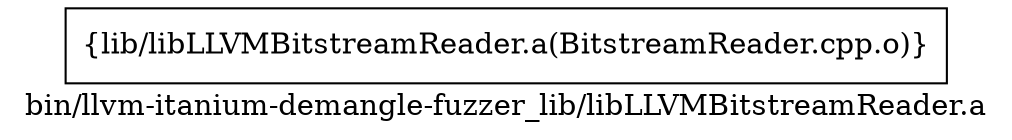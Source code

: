 digraph "bin/llvm-itanium-demangle-fuzzer_lib/libLLVMBitstreamReader.a" {
	label="bin/llvm-itanium-demangle-fuzzer_lib/libLLVMBitstreamReader.a";
	rankdir=LR;

	Node0x55ae7112a7f8 [shape=record,shape=box,group=0,label="{lib/libLLVMBitstreamReader.a(BitstreamReader.cpp.o)}"];
}
